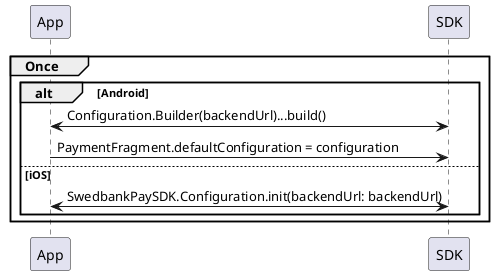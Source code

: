 @startuml

group Once
  alt Android
    App <-> SDK : Configuration.Builder(backendUrl)...build()
    App -> SDK : PaymentFragment.defaultConfiguration = configuration
  else iOS
    App <-> SDK : SwedbankPaySDK.Configuration.init(backendUrl: backendUrl)
  end
end

@enduml